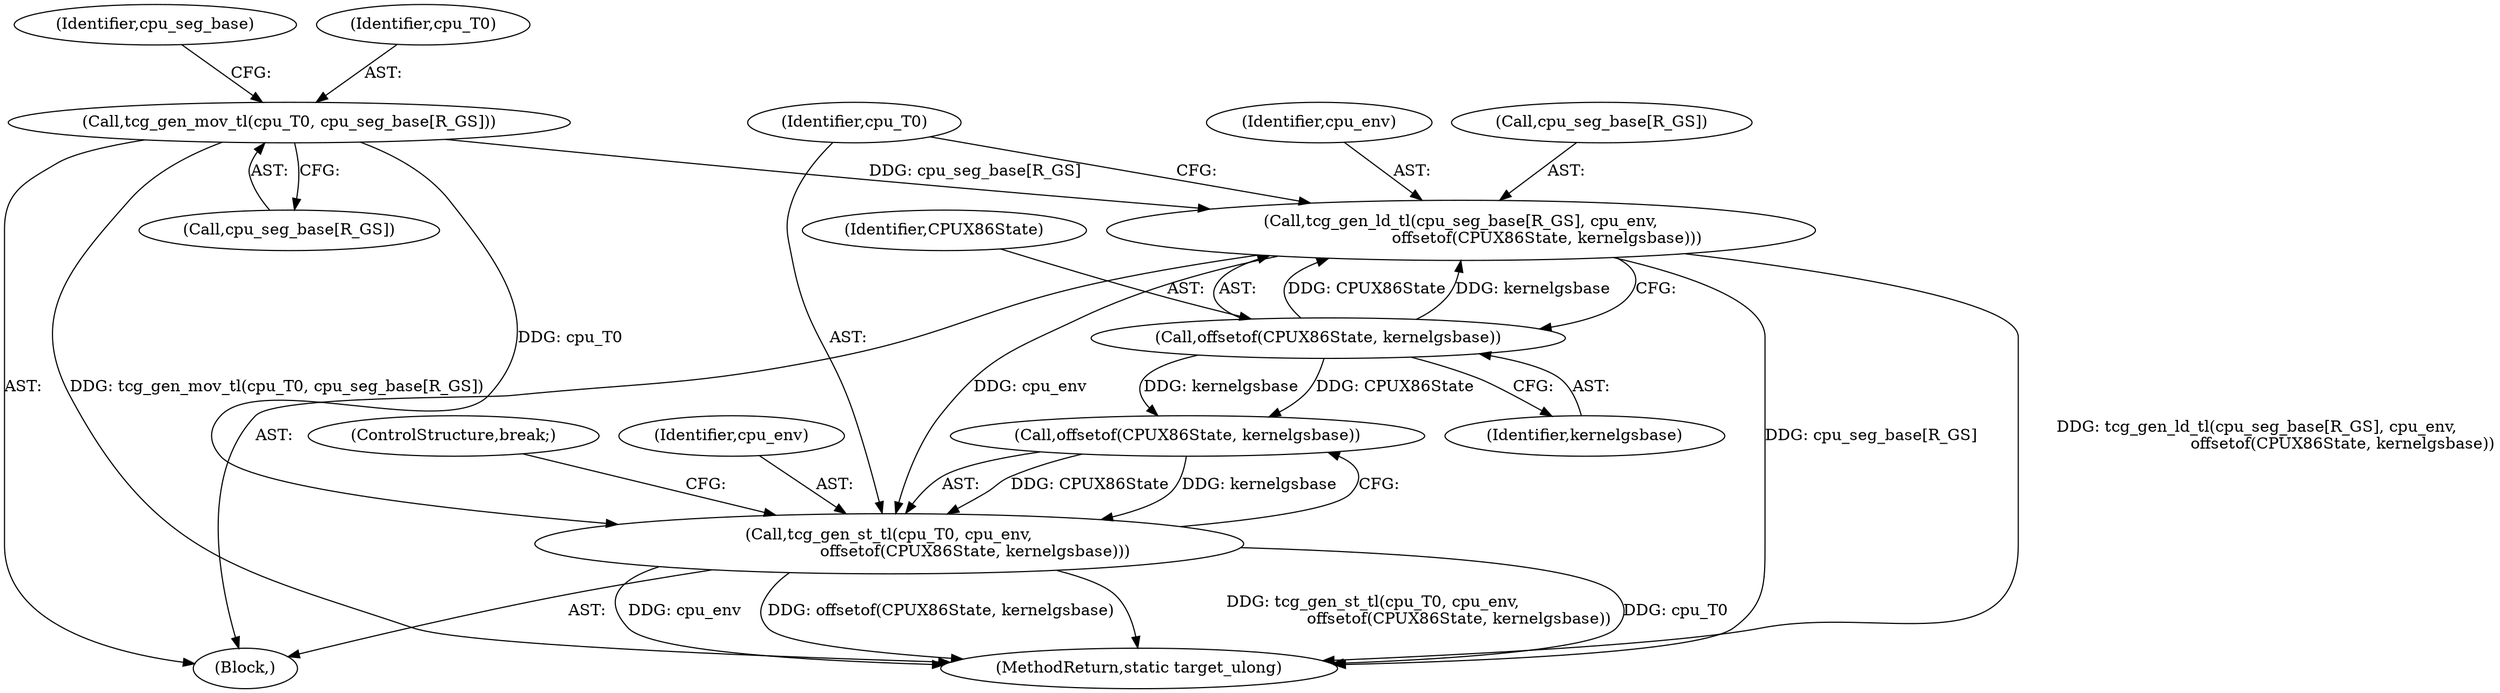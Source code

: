 digraph "0_qemu_30663fd26c0307e414622c7a8607fbc04f92ec14@array" {
"1009532" [label="(Call,tcg_gen_ld_tl(cpu_seg_base[R_GS], cpu_env,\n                                  offsetof(CPUX86State, kernelgsbase)))"];
"1009527" [label="(Call,tcg_gen_mov_tl(cpu_T0, cpu_seg_base[R_GS]))"];
"1009537" [label="(Call,offsetof(CPUX86State, kernelgsbase))"];
"1009540" [label="(Call,tcg_gen_st_tl(cpu_T0, cpu_env,\n                                  offsetof(CPUX86State, kernelgsbase)))"];
"1009532" [label="(Call,tcg_gen_ld_tl(cpu_seg_base[R_GS], cpu_env,\n                                  offsetof(CPUX86State, kernelgsbase)))"];
"1009546" [label="(ControlStructure,break;)"];
"1009533" [label="(Call,cpu_seg_base[R_GS])"];
"1009527" [label="(Call,tcg_gen_mov_tl(cpu_T0, cpu_seg_base[R_GS]))"];
"1009534" [label="(Identifier,cpu_seg_base)"];
"1011840" [label="(MethodReturn,static target_ulong)"];
"1009543" [label="(Call,offsetof(CPUX86State, kernelgsbase))"];
"1009526" [label="(Block,)"];
"1009528" [label="(Identifier,cpu_T0)"];
"1009538" [label="(Identifier,CPUX86State)"];
"1009540" [label="(Call,tcg_gen_st_tl(cpu_T0, cpu_env,\n                                  offsetof(CPUX86State, kernelgsbase)))"];
"1009536" [label="(Identifier,cpu_env)"];
"1009529" [label="(Call,cpu_seg_base[R_GS])"];
"1009541" [label="(Identifier,cpu_T0)"];
"1009542" [label="(Identifier,cpu_env)"];
"1009537" [label="(Call,offsetof(CPUX86State, kernelgsbase))"];
"1009539" [label="(Identifier,kernelgsbase)"];
"1009532" -> "1009526"  [label="AST: "];
"1009532" -> "1009537"  [label="CFG: "];
"1009533" -> "1009532"  [label="AST: "];
"1009536" -> "1009532"  [label="AST: "];
"1009537" -> "1009532"  [label="AST: "];
"1009541" -> "1009532"  [label="CFG: "];
"1009532" -> "1011840"  [label="DDG: cpu_seg_base[R_GS]"];
"1009532" -> "1011840"  [label="DDG: tcg_gen_ld_tl(cpu_seg_base[R_GS], cpu_env,\n                                  offsetof(CPUX86State, kernelgsbase))"];
"1009527" -> "1009532"  [label="DDG: cpu_seg_base[R_GS]"];
"1009537" -> "1009532"  [label="DDG: CPUX86State"];
"1009537" -> "1009532"  [label="DDG: kernelgsbase"];
"1009532" -> "1009540"  [label="DDG: cpu_env"];
"1009527" -> "1009526"  [label="AST: "];
"1009527" -> "1009529"  [label="CFG: "];
"1009528" -> "1009527"  [label="AST: "];
"1009529" -> "1009527"  [label="AST: "];
"1009534" -> "1009527"  [label="CFG: "];
"1009527" -> "1011840"  [label="DDG: tcg_gen_mov_tl(cpu_T0, cpu_seg_base[R_GS])"];
"1009527" -> "1009540"  [label="DDG: cpu_T0"];
"1009537" -> "1009539"  [label="CFG: "];
"1009538" -> "1009537"  [label="AST: "];
"1009539" -> "1009537"  [label="AST: "];
"1009537" -> "1009543"  [label="DDG: CPUX86State"];
"1009537" -> "1009543"  [label="DDG: kernelgsbase"];
"1009540" -> "1009526"  [label="AST: "];
"1009540" -> "1009543"  [label="CFG: "];
"1009541" -> "1009540"  [label="AST: "];
"1009542" -> "1009540"  [label="AST: "];
"1009543" -> "1009540"  [label="AST: "];
"1009546" -> "1009540"  [label="CFG: "];
"1009540" -> "1011840"  [label="DDG: cpu_env"];
"1009540" -> "1011840"  [label="DDG: offsetof(CPUX86State, kernelgsbase)"];
"1009540" -> "1011840"  [label="DDG: tcg_gen_st_tl(cpu_T0, cpu_env,\n                                  offsetof(CPUX86State, kernelgsbase))"];
"1009540" -> "1011840"  [label="DDG: cpu_T0"];
"1009543" -> "1009540"  [label="DDG: CPUX86State"];
"1009543" -> "1009540"  [label="DDG: kernelgsbase"];
}
